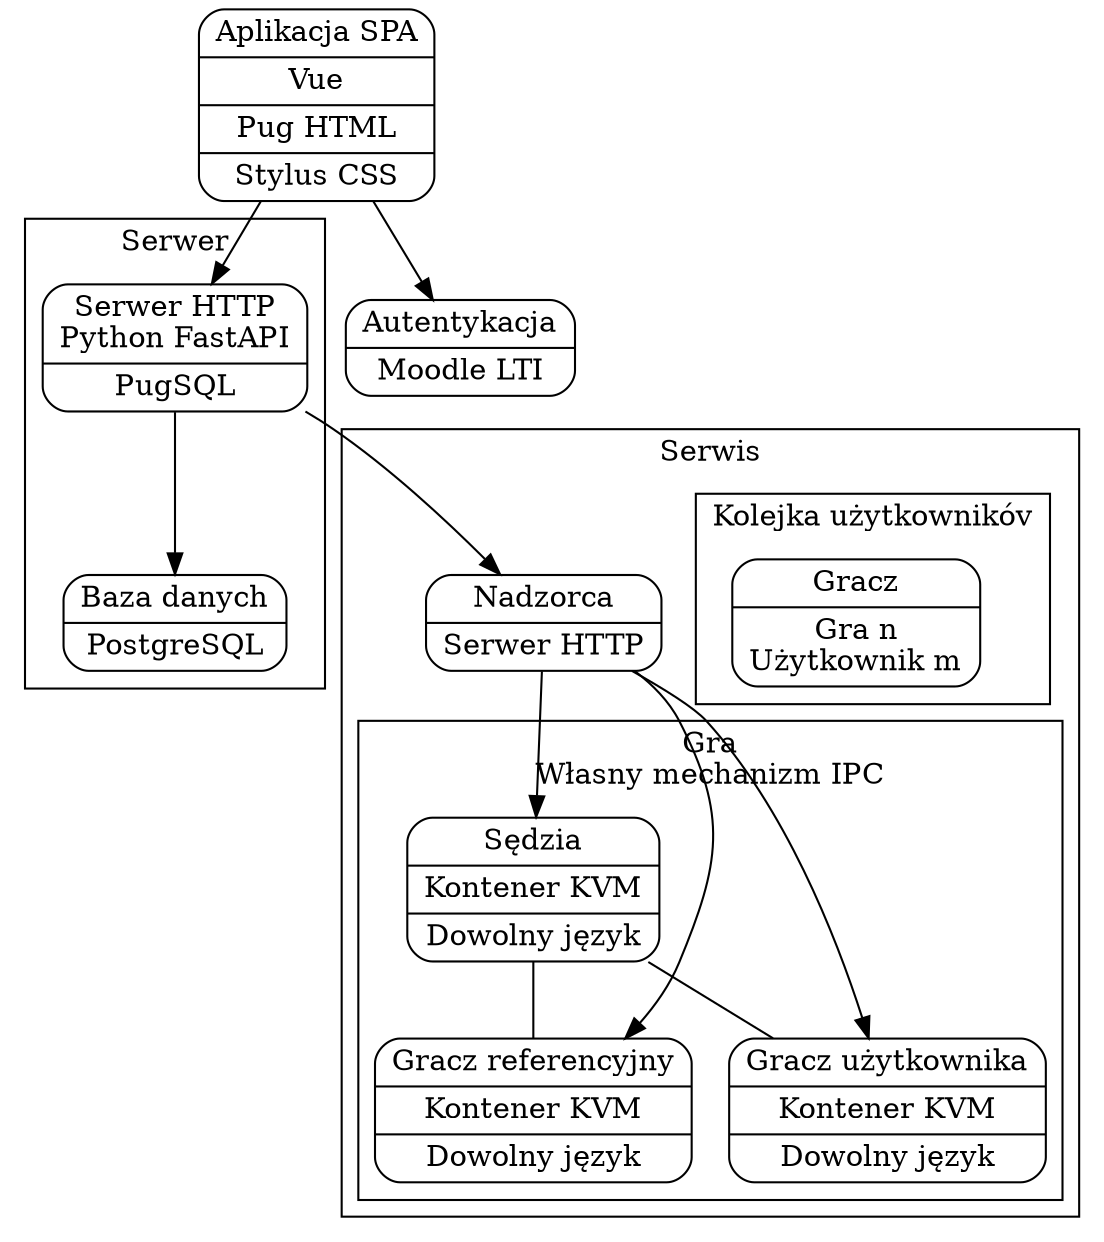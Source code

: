 digraph G {
    compound=true;
    node [shape=Mrecord]
    
    subgraph cluster_1 {
        label="Serwis";
        supervisor [label="{Nadzorca|Serwer HTTP}"];
        supervisor -> judge_a, player_a, player_b;
        subgraph cluster_1_1 {
            label="Gra\nWłasny mechanizm IPC";
            edge [dir=none];
            judge_a [label="{Sędzia|Kontener KVM|Dowolny język}"];
            player_a [label="{Gracz referencyjny|Kontener KVM|Dowolny język}"];
            player_b [label="{Gracz użytkownika|Kontener KVM|Dowolny język}"];
            judge_a -> player_a, player_b;
        }
        subgraph cluster_1_2 {
            label="Kolejka użytkownikóv";
            player_x [label="{Gracz|Gra n\nUżytkownik m}"];
        }
    }

	subgraph cluster_2 {
		label="Serwer";
		db_2 [label="{Baza danych|PostgreSQL}"];
		api  [label="{Serwer HTTP\nPython FastAPI|PugSQL}"];
		api -> db_2;
		api -> supervisor;
	}

    web_app [label="{Aplikacja SPA|Vue|Pug HTML|Stylus CSS}"];
    auth    [label="{Autentykacja|Moodle LTI}"]
    web_app -> api, auth;
}
